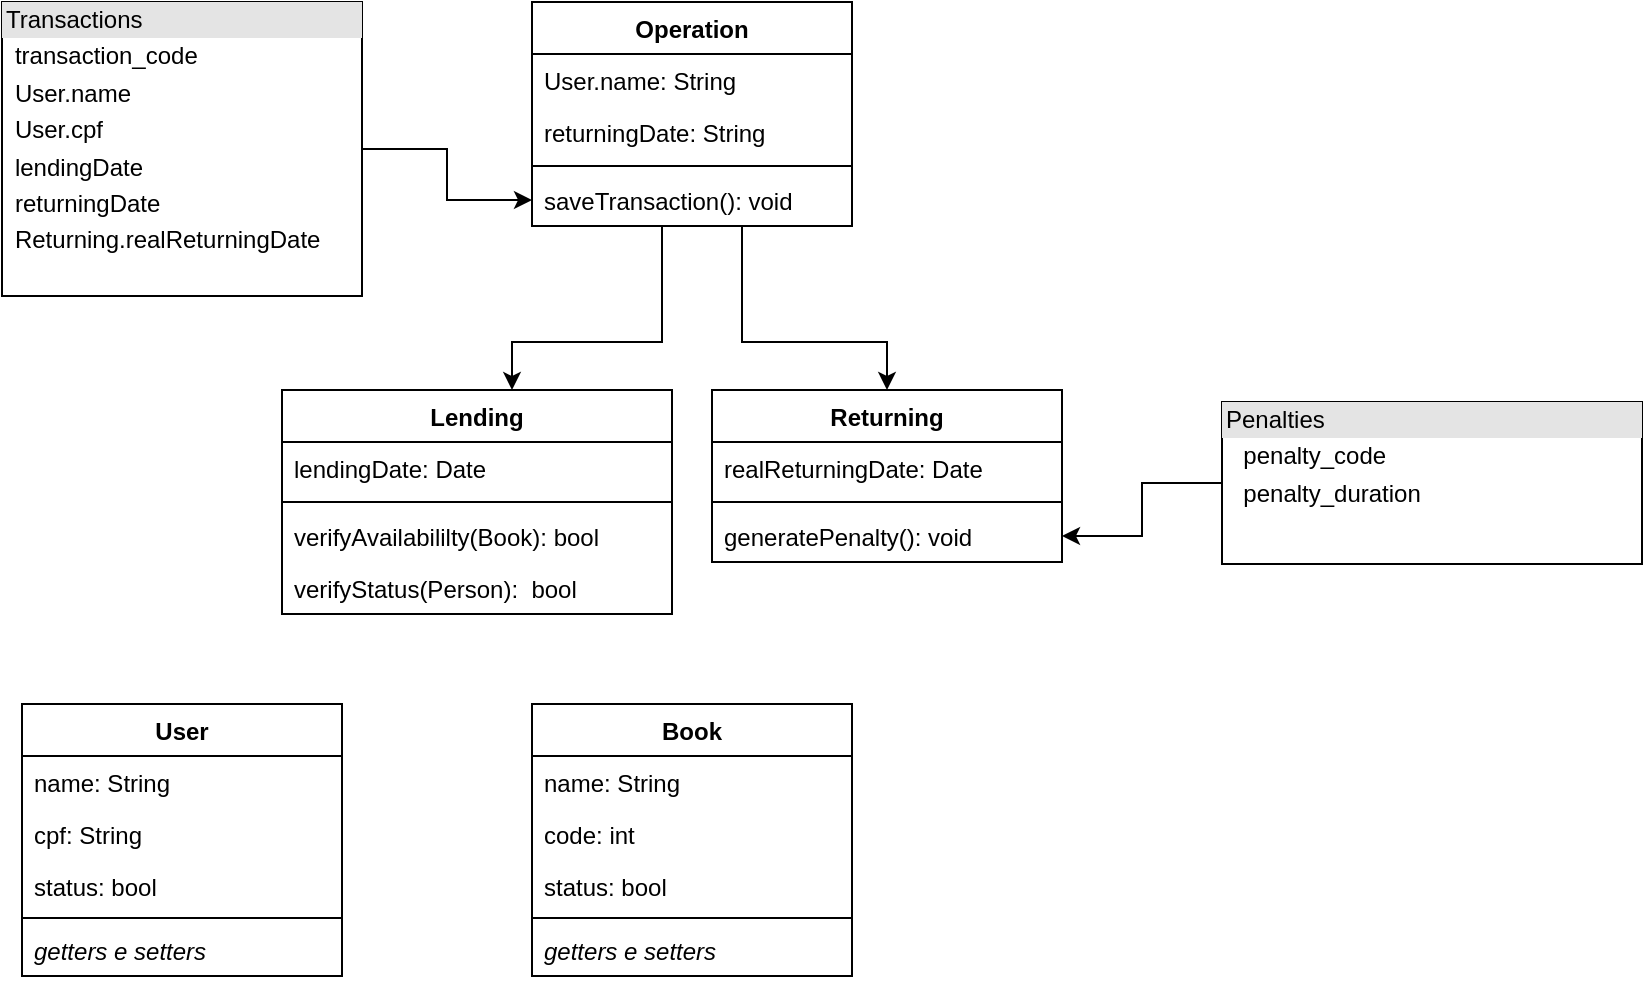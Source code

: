 <mxfile pages="1" version="11.2.3" type="github"><diagram id="qkGhtGG6UsQyJgzUy49e" name="Page-1"><mxGraphModel dx="1133" dy="670" grid="1" gridSize="10" guides="1" tooltips="1" connect="1" arrows="1" fold="1" page="1" pageScale="1" pageWidth="850" pageHeight="1100" math="0" shadow="0"><root><mxCell id="0"/><mxCell id="1" parent="0"/><mxCell id="tettdagMKd3cZstppZ63-1" value="User" style="swimlane;fontStyle=1;align=center;verticalAlign=top;childLayout=stackLayout;horizontal=1;startSize=26;horizontalStack=0;resizeParent=1;resizeParentMax=0;resizeLast=0;collapsible=1;marginBottom=0;" parent="1" vertex="1"><mxGeometry x="200" y="401" width="160" height="136" as="geometry"/></mxCell><mxCell id="tettdagMKd3cZstppZ63-6" value="name: String" style="text;strokeColor=none;fillColor=none;align=left;verticalAlign=top;spacingLeft=4;spacingRight=4;overflow=hidden;rotatable=0;points=[[0,0.5],[1,0.5]];portConstraint=eastwest;" parent="tettdagMKd3cZstppZ63-1" vertex="1"><mxGeometry y="26" width="160" height="26" as="geometry"/></mxCell><mxCell id="tettdagMKd3cZstppZ63-5" value="cpf: String" style="text;strokeColor=none;fillColor=none;align=left;verticalAlign=top;spacingLeft=4;spacingRight=4;overflow=hidden;rotatable=0;points=[[0,0.5],[1,0.5]];portConstraint=eastwest;" parent="tettdagMKd3cZstppZ63-1" vertex="1"><mxGeometry y="52" width="160" height="26" as="geometry"/></mxCell><mxCell id="tettdagMKd3cZstppZ63-8" value="status: bool" style="text;strokeColor=none;fillColor=none;align=left;verticalAlign=top;spacingLeft=4;spacingRight=4;overflow=hidden;rotatable=0;points=[[0,0.5],[1,0.5]];portConstraint=eastwest;" parent="tettdagMKd3cZstppZ63-1" vertex="1"><mxGeometry y="78" width="160" height="26" as="geometry"/></mxCell><mxCell id="tettdagMKd3cZstppZ63-3" value="" style="line;strokeWidth=1;fillColor=none;align=left;verticalAlign=middle;spacingTop=-1;spacingLeft=3;spacingRight=3;rotatable=0;labelPosition=right;points=[];portConstraint=eastwest;" parent="tettdagMKd3cZstppZ63-1" vertex="1"><mxGeometry y="104" width="160" height="6" as="geometry"/></mxCell><mxCell id="l4UINJqDOwEyo42aSOVC-58" value="getters e setters" style="text;strokeColor=none;fillColor=none;align=left;verticalAlign=top;spacingLeft=4;spacingRight=4;overflow=hidden;rotatable=0;points=[[0,0.5],[1,0.5]];portConstraint=eastwest;fontStyle=2" vertex="1" parent="tettdagMKd3cZstppZ63-1"><mxGeometry y="110" width="160" height="26" as="geometry"/></mxCell><mxCell id="l4UINJqDOwEyo42aSOVC-25" value="Operation" style="swimlane;fontStyle=1;align=center;verticalAlign=top;childLayout=stackLayout;horizontal=1;startSize=26;horizontalStack=0;resizeParent=1;resizeParentMax=0;resizeLast=0;collapsible=1;marginBottom=0;" vertex="1" parent="1"><mxGeometry x="455" y="50" width="160" height="112" as="geometry"/></mxCell><mxCell id="l4UINJqDOwEyo42aSOVC-26" value="User.name: String" style="text;strokeColor=none;fillColor=none;align=left;verticalAlign=top;spacingLeft=4;spacingRight=4;overflow=hidden;rotatable=0;points=[[0,0.5],[1,0.5]];portConstraint=eastwest;" vertex="1" parent="l4UINJqDOwEyo42aSOVC-25"><mxGeometry y="26" width="160" height="26" as="geometry"/></mxCell><mxCell id="l4UINJqDOwEyo42aSOVC-81" value="returningDate: String" style="text;strokeColor=none;fillColor=none;align=left;verticalAlign=top;spacingLeft=4;spacingRight=4;overflow=hidden;rotatable=0;points=[[0,0.5],[1,0.5]];portConstraint=eastwest;" vertex="1" parent="l4UINJqDOwEyo42aSOVC-25"><mxGeometry y="52" width="160" height="26" as="geometry"/></mxCell><mxCell id="l4UINJqDOwEyo42aSOVC-27" value="" style="line;strokeWidth=1;fillColor=none;align=left;verticalAlign=middle;spacingTop=-1;spacingLeft=3;spacingRight=3;rotatable=0;labelPosition=right;points=[];portConstraint=eastwest;" vertex="1" parent="l4UINJqDOwEyo42aSOVC-25"><mxGeometry y="78" width="160" height="8" as="geometry"/></mxCell><mxCell id="l4UINJqDOwEyo42aSOVC-75" value="saveTransaction(): void" style="text;strokeColor=none;fillColor=none;align=left;verticalAlign=top;spacingLeft=4;spacingRight=4;overflow=hidden;rotatable=0;points=[[0,0.5],[1,0.5]];portConstraint=eastwest;" vertex="1" parent="l4UINJqDOwEyo42aSOVC-25"><mxGeometry y="86" width="160" height="26" as="geometry"/></mxCell><mxCell id="l4UINJqDOwEyo42aSOVC-49" value="" style="edgeStyle=orthogonalEdgeStyle;rounded=0;orthogonalLoop=1;jettySize=auto;html=1;" edge="1" parent="1" source="l4UINJqDOwEyo42aSOVC-25" target="l4UINJqDOwEyo42aSOVC-45"><mxGeometry relative="1" as="geometry"><mxPoint x="535" y="168" as="sourcePoint"/><Array as="points"><mxPoint x="520" y="220"/><mxPoint x="445" y="220"/></Array></mxGeometry></mxCell><mxCell id="l4UINJqDOwEyo42aSOVC-45" value="Lending" style="swimlane;fontStyle=1;align=center;verticalAlign=top;childLayout=stackLayout;horizontal=1;startSize=26;horizontalStack=0;resizeParent=1;resizeParentMax=0;resizeLast=0;collapsible=1;marginBottom=0;" vertex="1" parent="1"><mxGeometry x="330" y="244" width="195" height="112" as="geometry"/></mxCell><mxCell id="l4UINJqDOwEyo42aSOVC-46" value="lendingDate: Date" style="text;strokeColor=none;fillColor=none;align=left;verticalAlign=top;spacingLeft=4;spacingRight=4;overflow=hidden;rotatable=0;points=[[0,0.5],[1,0.5]];portConstraint=eastwest;" vertex="1" parent="l4UINJqDOwEyo42aSOVC-45"><mxGeometry y="26" width="195" height="26" as="geometry"/></mxCell><mxCell id="l4UINJqDOwEyo42aSOVC-47" value="" style="line;strokeWidth=1;fillColor=none;align=left;verticalAlign=middle;spacingTop=-1;spacingLeft=3;spacingRight=3;rotatable=0;labelPosition=right;points=[];portConstraint=eastwest;" vertex="1" parent="l4UINJqDOwEyo42aSOVC-45"><mxGeometry y="52" width="195" height="8" as="geometry"/></mxCell><mxCell id="l4UINJqDOwEyo42aSOVC-29" value="verifyAvailabililty(Book): bool" style="text;strokeColor=none;fillColor=none;align=left;verticalAlign=top;spacingLeft=4;spacingRight=4;overflow=hidden;rotatable=0;points=[[0,0.5],[1,0.5]];portConstraint=eastwest;" vertex="1" parent="l4UINJqDOwEyo42aSOVC-45"><mxGeometry y="60" width="195" height="26" as="geometry"/></mxCell><mxCell id="l4UINJqDOwEyo42aSOVC-24" value="verifyStatus(Person):  bool" style="text;strokeColor=none;fillColor=none;align=left;verticalAlign=top;spacingLeft=4;spacingRight=4;overflow=hidden;rotatable=0;points=[[0,0.5],[1,0.5]];portConstraint=eastwest;" vertex="1" parent="l4UINJqDOwEyo42aSOVC-45"><mxGeometry y="86" width="195" height="26" as="geometry"/></mxCell><mxCell id="l4UINJqDOwEyo42aSOVC-50" value="Returning" style="swimlane;fontStyle=1;align=center;verticalAlign=top;childLayout=stackLayout;horizontal=1;startSize=26;horizontalStack=0;resizeParent=1;resizeParentMax=0;resizeLast=0;collapsible=1;marginBottom=0;" vertex="1" parent="1"><mxGeometry x="545" y="244" width="175" height="86" as="geometry"/></mxCell><mxCell id="l4UINJqDOwEyo42aSOVC-83" value="realReturningDate: Date" style="text;strokeColor=none;fillColor=none;align=left;verticalAlign=top;spacingLeft=4;spacingRight=4;overflow=hidden;rotatable=0;points=[[0,0.5],[1,0.5]];portConstraint=eastwest;" vertex="1" parent="l4UINJqDOwEyo42aSOVC-50"><mxGeometry y="26" width="175" height="26" as="geometry"/></mxCell><mxCell id="l4UINJqDOwEyo42aSOVC-52" value="" style="line;strokeWidth=1;fillColor=none;align=left;verticalAlign=middle;spacingTop=-1;spacingLeft=3;spacingRight=3;rotatable=0;labelPosition=right;points=[];portConstraint=eastwest;" vertex="1" parent="l4UINJqDOwEyo42aSOVC-50"><mxGeometry y="52" width="175" height="8" as="geometry"/></mxCell><mxCell id="l4UINJqDOwEyo42aSOVC-72" value="generatePenalty(): void" style="text;strokeColor=none;fillColor=none;align=left;verticalAlign=top;spacingLeft=4;spacingRight=4;overflow=hidden;rotatable=0;points=[[0,0.5],[1,0.5]];portConstraint=eastwest;" vertex="1" parent="l4UINJqDOwEyo42aSOVC-50"><mxGeometry y="60" width="175" height="26" as="geometry"/></mxCell><mxCell id="l4UINJqDOwEyo42aSOVC-55" value="" style="edgeStyle=orthogonalEdgeStyle;rounded=0;orthogonalLoop=1;jettySize=auto;html=1;entryX=0.5;entryY=0;entryDx=0;entryDy=0;" edge="1" parent="1" source="l4UINJqDOwEyo42aSOVC-25" target="l4UINJqDOwEyo42aSOVC-50"><mxGeometry relative="1" as="geometry"><mxPoint x="535" y="168" as="sourcePoint"/><mxPoint x="625" y="232" as="targetPoint"/><Array as="points"><mxPoint x="560" y="220"/><mxPoint x="633" y="220"/></Array></mxGeometry></mxCell><mxCell id="l4UINJqDOwEyo42aSOVC-59" value="Book" style="swimlane;fontStyle=1;align=center;verticalAlign=top;childLayout=stackLayout;horizontal=1;startSize=26;horizontalStack=0;resizeParent=1;resizeParentMax=0;resizeLast=0;collapsible=1;marginBottom=0;" vertex="1" parent="1"><mxGeometry x="455" y="401" width="160" height="136" as="geometry"/></mxCell><mxCell id="l4UINJqDOwEyo42aSOVC-60" value="name: String" style="text;strokeColor=none;fillColor=none;align=left;verticalAlign=top;spacingLeft=4;spacingRight=4;overflow=hidden;rotatable=0;points=[[0,0.5],[1,0.5]];portConstraint=eastwest;" vertex="1" parent="l4UINJqDOwEyo42aSOVC-59"><mxGeometry y="26" width="160" height="26" as="geometry"/></mxCell><mxCell id="l4UINJqDOwEyo42aSOVC-61" value="code: int" style="text;strokeColor=none;fillColor=none;align=left;verticalAlign=top;spacingLeft=4;spacingRight=4;overflow=hidden;rotatable=0;points=[[0,0.5],[1,0.5]];portConstraint=eastwest;" vertex="1" parent="l4UINJqDOwEyo42aSOVC-59"><mxGeometry y="52" width="160" height="26" as="geometry"/></mxCell><mxCell id="l4UINJqDOwEyo42aSOVC-62" value="status: bool" style="text;strokeColor=none;fillColor=none;align=left;verticalAlign=top;spacingLeft=4;spacingRight=4;overflow=hidden;rotatable=0;points=[[0,0.5],[1,0.5]];portConstraint=eastwest;" vertex="1" parent="l4UINJqDOwEyo42aSOVC-59"><mxGeometry y="78" width="160" height="26" as="geometry"/></mxCell><mxCell id="l4UINJqDOwEyo42aSOVC-63" value="" style="line;strokeWidth=1;fillColor=none;align=left;verticalAlign=middle;spacingTop=-1;spacingLeft=3;spacingRight=3;rotatable=0;labelPosition=right;points=[];portConstraint=eastwest;" vertex="1" parent="l4UINJqDOwEyo42aSOVC-59"><mxGeometry y="104" width="160" height="6" as="geometry"/></mxCell><mxCell id="l4UINJqDOwEyo42aSOVC-64" value="getters e setters" style="text;strokeColor=none;fillColor=none;align=left;verticalAlign=top;spacingLeft=4;spacingRight=4;overflow=hidden;rotatable=0;points=[[0,0.5],[1,0.5]];portConstraint=eastwest;fontStyle=2" vertex="1" parent="l4UINJqDOwEyo42aSOVC-59"><mxGeometry y="110" width="160" height="26" as="geometry"/></mxCell><mxCell id="l4UINJqDOwEyo42aSOVC-73" style="edgeStyle=orthogonalEdgeStyle;rounded=0;orthogonalLoop=1;jettySize=auto;html=1;entryX=1;entryY=0.5;entryDx=0;entryDy=0;" edge="1" parent="1" source="l4UINJqDOwEyo42aSOVC-65" target="l4UINJqDOwEyo42aSOVC-72"><mxGeometry relative="1" as="geometry"/></mxCell><mxCell id="l4UINJqDOwEyo42aSOVC-65" value="&lt;div style=&quot;box-sizing: border-box ; width: 100% ; background: #e4e4e4 ; padding: 2px&quot;&gt;Penalties&lt;/div&gt;&lt;table style=&quot;width: 100% ; font-size: 1em&quot; cellpadding=&quot;2&quot; cellspacing=&quot;0&quot;&gt;&lt;tbody&gt;&lt;tr&gt;&lt;td&gt;&lt;br&gt;&lt;/td&gt;&lt;td&gt;penalty_code&lt;/td&gt;&lt;/tr&gt;&lt;tr&gt;&lt;td&gt;&lt;br&gt;&lt;/td&gt;&lt;td&gt;penalty_duration&lt;br&gt;&lt;/td&gt;&lt;/tr&gt;&lt;/tbody&gt;&lt;/table&gt;" style="verticalAlign=top;align=left;overflow=fill;html=1;" vertex="1" parent="1"><mxGeometry x="800" y="250" width="210" height="81" as="geometry"/></mxCell><mxCell id="l4UINJqDOwEyo42aSOVC-82" style="edgeStyle=orthogonalEdgeStyle;rounded=0;orthogonalLoop=1;jettySize=auto;html=1;entryX=0;entryY=0.5;entryDx=0;entryDy=0;" edge="1" parent="1" source="l4UINJqDOwEyo42aSOVC-76" target="l4UINJqDOwEyo42aSOVC-75"><mxGeometry relative="1" as="geometry"/></mxCell><mxCell id="l4UINJqDOwEyo42aSOVC-76" value="&lt;div style=&quot;box-sizing: border-box ; width: 100% ; background: #e4e4e4 ; padding: 2px&quot;&gt;Transactions&lt;/div&gt;&lt;table style=&quot;width: 100% ; font-size: 1em&quot; cellpadding=&quot;2&quot; cellspacing=&quot;0&quot;&gt;&lt;tbody&gt;&lt;tr&gt;&lt;td&gt;&lt;br&gt;&lt;/td&gt;&lt;td&gt;transaction_code&lt;/td&gt;&lt;/tr&gt;&lt;tr&gt;&lt;td&gt;&lt;br&gt;&lt;/td&gt;&lt;td&gt;User.name&lt;br&gt;&lt;/td&gt;&lt;/tr&gt;&lt;tr&gt;&lt;td&gt;&lt;br&gt;&lt;/td&gt;&lt;td&gt;User.cpf&lt;/td&gt;&lt;/tr&gt;&lt;tr&gt;&lt;td&gt;&lt;br&gt;&lt;/td&gt;&lt;td&gt;lendingDate&lt;br&gt;&lt;/td&gt;&lt;/tr&gt;&lt;tr&gt;&lt;td&gt;&lt;br&gt;&lt;/td&gt;&lt;td&gt;returningDate&lt;br&gt;&lt;/td&gt;&lt;/tr&gt;&lt;tr&gt;&lt;td&gt;&lt;br&gt;&lt;/td&gt;&lt;td&gt;Returning.realReturningDate&lt;/td&gt;&lt;/tr&gt;&lt;tr&gt;&lt;td&gt;&lt;br&gt;&lt;/td&gt;&lt;td&gt;&lt;br&gt;&lt;/td&gt;&lt;/tr&gt;&lt;/tbody&gt;&lt;/table&gt;" style="verticalAlign=top;align=left;overflow=fill;html=1;" vertex="1" parent="1"><mxGeometry x="190" y="50" width="180" height="147" as="geometry"/></mxCell></root></mxGraphModel></diagram></mxfile>